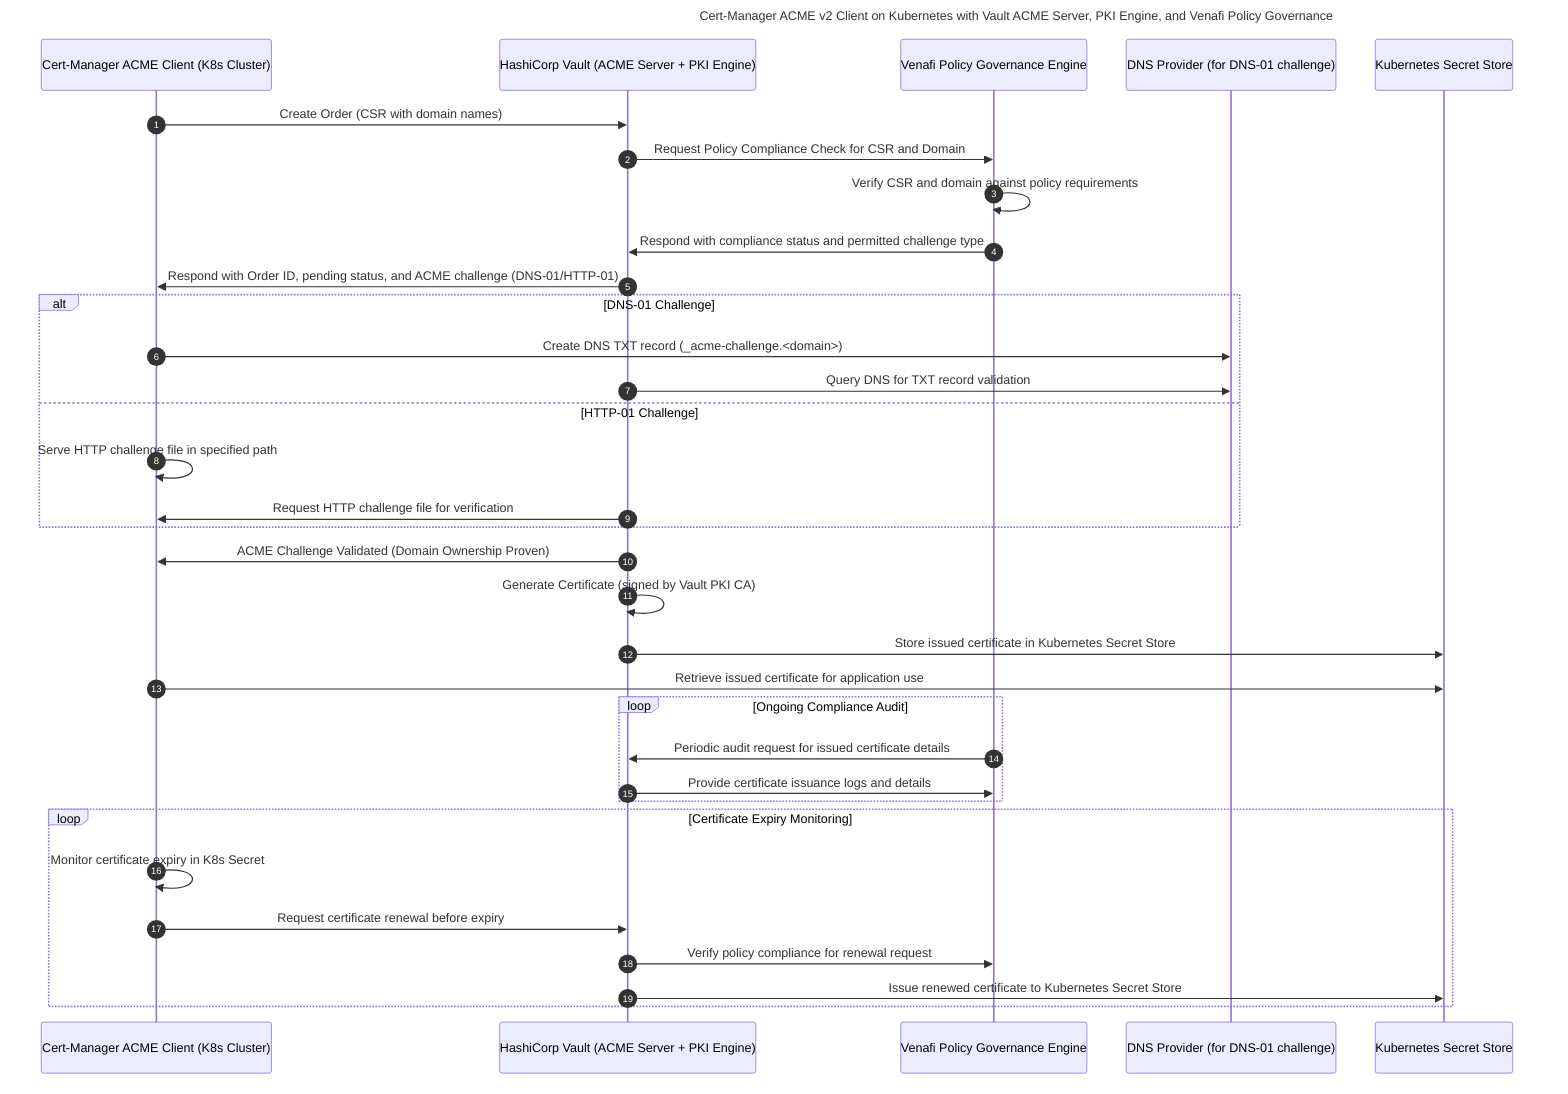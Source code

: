 sequenceDiagram
    title Cert-Manager ACME v2 Client on Kubernetes with Vault ACME Server, PKI Engine, and Venafi Policy Governance

    %% Define Participants
    participant K8sClient as Cert-Manager ACME Client (K8s Cluster)
    participant Vault as HashiCorp Vault (ACME Server + PKI Engine)
    participant Venafi as Venafi Policy Governance Engine
    participant DNS as DNS Provider (for DNS-01 challenge)
    participant K8sSecret as Kubernetes Secret Store

    %% Step-by-Step Process with Autonumbering
    autonumber

    %% Step 1: Cert-Manager initiates certificate request to Vault (ACME server)
    K8sClient ->> Vault: Create Order (CSR with domain names)
    Vault ->> Venafi: Request Policy Compliance Check for CSR and Domain

    %% Step 2: Venafi validates compliance with policy rules
    Venafi ->> Venafi: Verify CSR and domain against policy requirements
    Venafi ->> Vault: Respond with compliance status and permitted challenge type

    %% Step 3: Vault provides ACME challenge to Cert-Manager
    Vault ->> K8sClient: Respond with Order ID, pending status, and ACME challenge (DNS-01/HTTP-01)

    %% Step 4: Cert-Manager sets up the ACME challenge
    alt DNS-01 Challenge
        K8sClient ->> DNS: Create DNS TXT record (_acme-challenge.<domain>)
        Vault ->> DNS: Query DNS for TXT record validation
    else HTTP-01 Challenge
        K8sClient ->> K8sClient: Serve HTTP challenge file in specified path
        Vault ->> K8sClient: Request HTTP challenge file for verification
    end

    %% Step 5: Vault validates the challenge
    Vault ->> K8sClient: ACME Challenge Validated (Domain Ownership Proven)

    %% Step 6: Vault issues the certificate using its PKI engine
    Vault ->> Vault: Generate Certificate (signed by Vault PKI CA)
    Vault ->> K8sSecret: Store issued certificate in Kubernetes Secret Store

    %% Step 7: Cert-Manager retrieves the certificate from Kubernetes Secret
    K8sClient ->> K8sSecret: Retrieve issued certificate for application use

    %% Step 8: Venafi monitors issued certificates for compliance
    loop Ongoing Compliance Audit
        Venafi ->> Vault: Periodic audit request for issued certificate details
        Vault ->> Venafi: Provide certificate issuance logs and details
    end

    %% Step 9: Renewal Process
    loop Certificate Expiry Monitoring
        K8sClient ->> K8sClient: Monitor certificate expiry in K8s Secret
        K8sClient ->> Vault: Request certificate renewal before expiry
        Vault ->> Venafi: Verify policy compliance for renewal request
        Vault ->> K8sSecret: Issue renewed certificate to Kubernetes Secret Store
    end